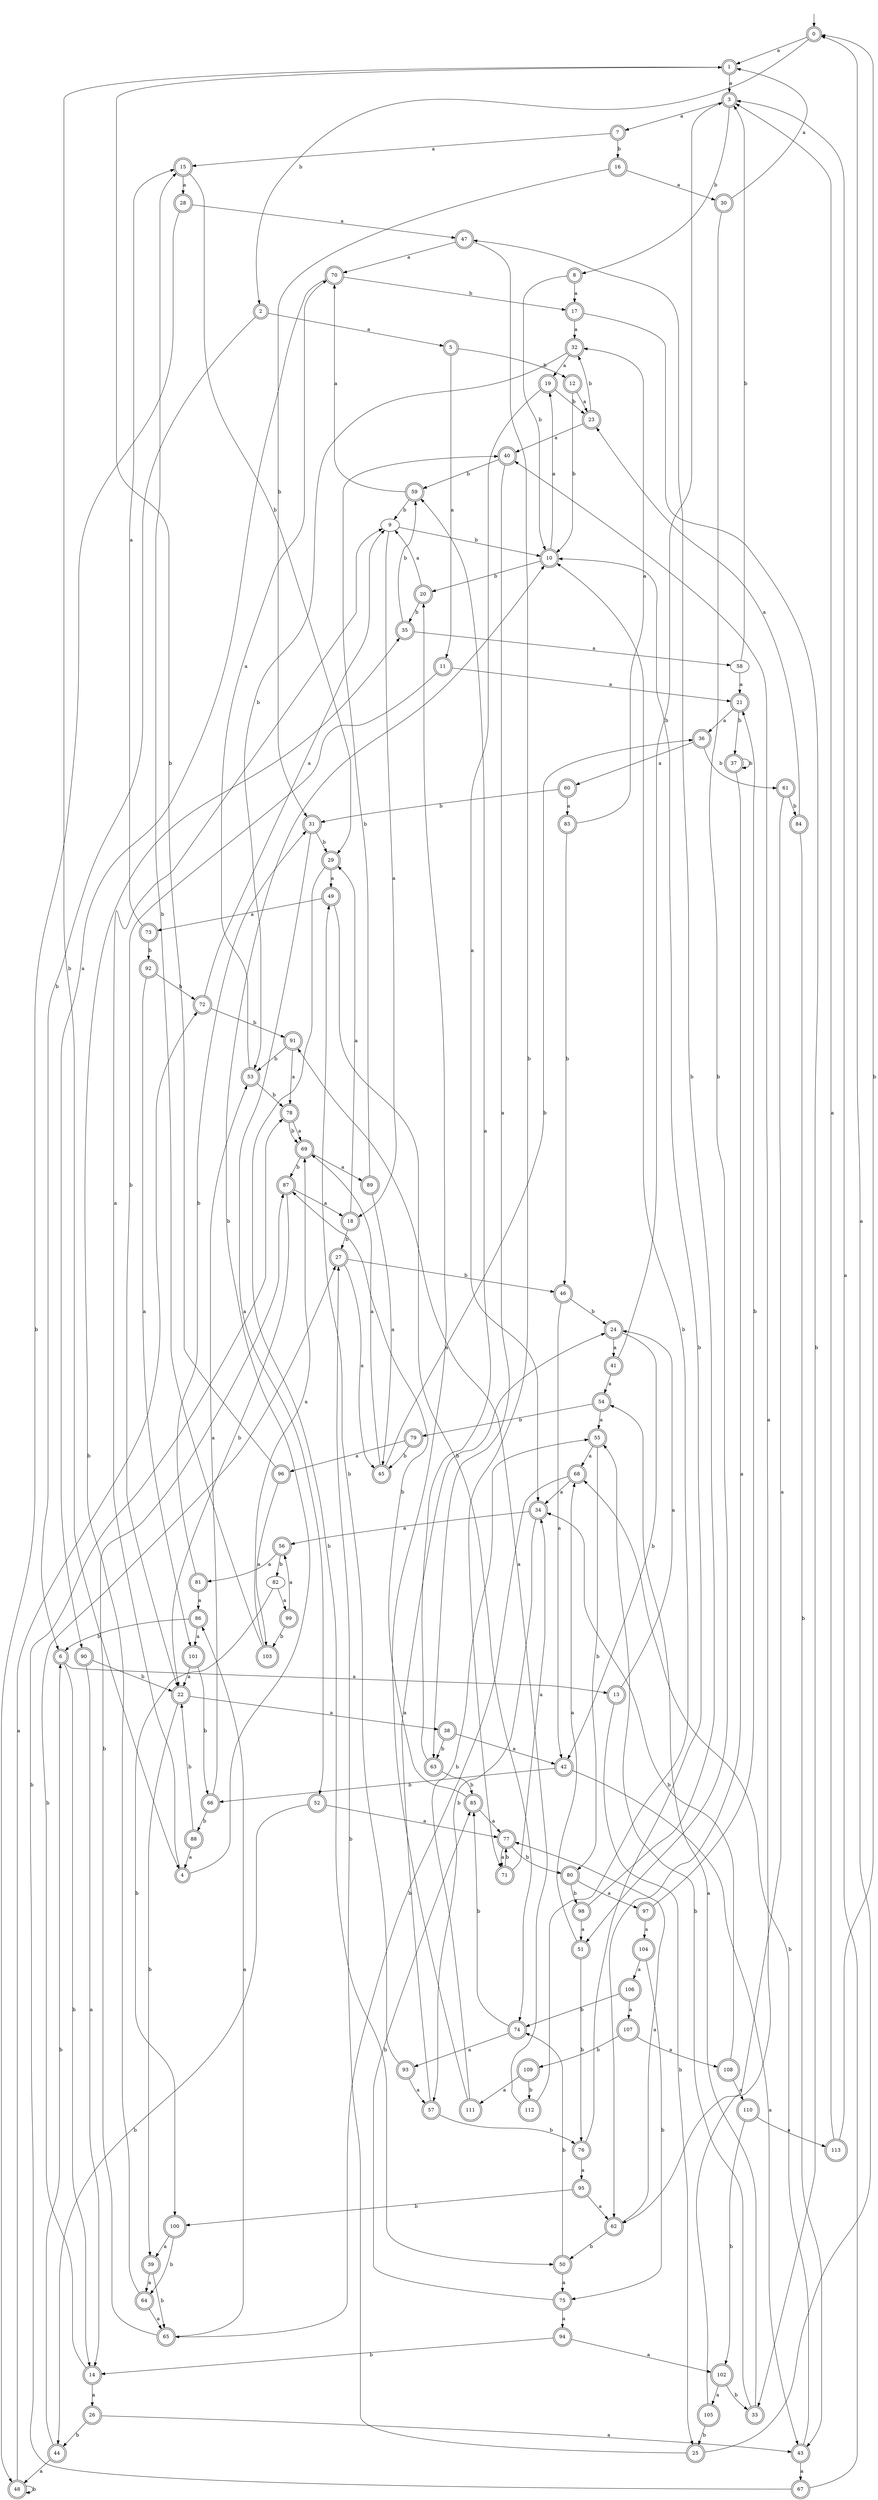 digraph RandomDFA {
  __start0 [label="", shape=none];
  __start0 -> 0 [label=""];
  0 [shape=circle] [shape=doublecircle]
  0 -> 1 [label="a"]
  0 -> 2 [label="b"]
  1 [shape=doublecircle]
  1 -> 3 [label="a"]
  1 -> 4 [label="b"]
  2 [shape=doublecircle]
  2 -> 5 [label="a"]
  2 -> 6 [label="b"]
  3 [shape=doublecircle]
  3 -> 7 [label="a"]
  3 -> 8 [label="b"]
  4 [shape=doublecircle]
  4 -> 9 [label="a"]
  4 -> 10 [label="b"]
  5 [shape=doublecircle]
  5 -> 11 [label="a"]
  5 -> 12 [label="b"]
  6 [shape=doublecircle]
  6 -> 13 [label="a"]
  6 -> 14 [label="b"]
  7 [shape=doublecircle]
  7 -> 15 [label="a"]
  7 -> 16 [label="b"]
  8 [shape=doublecircle]
  8 -> 17 [label="a"]
  8 -> 10 [label="b"]
  9
  9 -> 18 [label="a"]
  9 -> 10 [label="b"]
  10 [shape=doublecircle]
  10 -> 19 [label="a"]
  10 -> 20 [label="b"]
  11 [shape=doublecircle]
  11 -> 21 [label="a"]
  11 -> 22 [label="b"]
  12 [shape=doublecircle]
  12 -> 23 [label="a"]
  12 -> 10 [label="b"]
  13 [shape=doublecircle]
  13 -> 24 [label="a"]
  13 -> 25 [label="b"]
  14 [shape=doublecircle]
  14 -> 26 [label="a"]
  14 -> 27 [label="b"]
  15 [shape=doublecircle]
  15 -> 28 [label="a"]
  15 -> 29 [label="b"]
  16 [shape=doublecircle]
  16 -> 30 [label="a"]
  16 -> 31 [label="b"]
  17 [shape=doublecircle]
  17 -> 32 [label="a"]
  17 -> 33 [label="b"]
  18 [shape=doublecircle]
  18 -> 29 [label="a"]
  18 -> 27 [label="b"]
  19 [shape=doublecircle]
  19 -> 34 [label="a"]
  19 -> 23 [label="b"]
  20 [shape=doublecircle]
  20 -> 9 [label="a"]
  20 -> 35 [label="b"]
  21 [shape=doublecircle]
  21 -> 36 [label="a"]
  21 -> 37 [label="b"]
  22 [shape=doublecircle]
  22 -> 38 [label="a"]
  22 -> 39 [label="b"]
  23 [shape=doublecircle]
  23 -> 40 [label="a"]
  23 -> 32 [label="b"]
  24 [shape=doublecircle]
  24 -> 41 [label="a"]
  24 -> 42 [label="b"]
  25 [shape=doublecircle]
  25 -> 0 [label="a"]
  25 -> 27 [label="b"]
  26 [shape=doublecircle]
  26 -> 43 [label="a"]
  26 -> 44 [label="b"]
  27 [shape=doublecircle]
  27 -> 45 [label="a"]
  27 -> 46 [label="b"]
  28 [shape=doublecircle]
  28 -> 47 [label="a"]
  28 -> 48 [label="b"]
  29 [shape=doublecircle]
  29 -> 49 [label="a"]
  29 -> 50 [label="b"]
  30 [shape=doublecircle]
  30 -> 1 [label="a"]
  30 -> 51 [label="b"]
  31 [shape=doublecircle]
  31 -> 52 [label="a"]
  31 -> 29 [label="b"]
  32 [shape=doublecircle]
  32 -> 19 [label="a"]
  32 -> 53 [label="b"]
  33 [shape=doublecircle]
  33 -> 54 [label="a"]
  33 -> 55 [label="b"]
  34 [shape=doublecircle]
  34 -> 56 [label="a"]
  34 -> 57 [label="b"]
  35 [shape=doublecircle]
  35 -> 58 [label="a"]
  35 -> 59 [label="b"]
  36 [shape=doublecircle]
  36 -> 60 [label="a"]
  36 -> 61 [label="b"]
  37 [shape=doublecircle]
  37 -> 62 [label="a"]
  37 -> 37 [label="b"]
  38 [shape=doublecircle]
  38 -> 42 [label="a"]
  38 -> 63 [label="b"]
  39 [shape=doublecircle]
  39 -> 64 [label="a"]
  39 -> 65 [label="b"]
  40 [shape=doublecircle]
  40 -> 63 [label="a"]
  40 -> 59 [label="b"]
  41 [shape=doublecircle]
  41 -> 54 [label="a"]
  41 -> 3 [label="b"]
  42 [shape=doublecircle]
  42 -> 43 [label="a"]
  42 -> 66 [label="b"]
  43 [shape=doublecircle]
  43 -> 67 [label="a"]
  43 -> 68 [label="b"]
  44 [shape=doublecircle]
  44 -> 48 [label="a"]
  44 -> 6 [label="b"]
  45 [shape=doublecircle]
  45 -> 69 [label="a"]
  45 -> 36 [label="b"]
  46 [shape=doublecircle]
  46 -> 42 [label="a"]
  46 -> 24 [label="b"]
  47 [shape=doublecircle]
  47 -> 70 [label="a"]
  47 -> 71 [label="b"]
  48 [shape=doublecircle]
  48 -> 72 [label="a"]
  48 -> 48 [label="b"]
  49 [shape=doublecircle]
  49 -> 73 [label="a"]
  49 -> 74 [label="b"]
  50 [shape=doublecircle]
  50 -> 75 [label="a"]
  50 -> 74 [label="b"]
  51 [shape=doublecircle]
  51 -> 68 [label="a"]
  51 -> 76 [label="b"]
  52 [shape=doublecircle]
  52 -> 77 [label="a"]
  52 -> 44 [label="b"]
  53 [shape=doublecircle]
  53 -> 70 [label="a"]
  53 -> 78 [label="b"]
  54 [shape=doublecircle]
  54 -> 55 [label="a"]
  54 -> 79 [label="b"]
  55 [shape=doublecircle]
  55 -> 68 [label="a"]
  55 -> 80 [label="b"]
  56 [shape=doublecircle]
  56 -> 81 [label="a"]
  56 -> 82 [label="b"]
  57 [shape=doublecircle]
  57 -> 24 [label="a"]
  57 -> 76 [label="b"]
  58
  58 -> 21 [label="a"]
  58 -> 3 [label="b"]
  59 [shape=doublecircle]
  59 -> 70 [label="a"]
  59 -> 9 [label="b"]
  60 [shape=doublecircle]
  60 -> 83 [label="a"]
  60 -> 31 [label="b"]
  61 [shape=doublecircle]
  61 -> 62 [label="a"]
  61 -> 84 [label="b"]
  62 [shape=doublecircle]
  62 -> 77 [label="a"]
  62 -> 50 [label="b"]
  63 [shape=doublecircle]
  63 -> 59 [label="a"]
  63 -> 85 [label="b"]
  64 [shape=doublecircle]
  64 -> 65 [label="a"]
  64 -> 35 [label="b"]
  65 [shape=doublecircle]
  65 -> 86 [label="a"]
  65 -> 87 [label="b"]
  66 [shape=doublecircle]
  66 -> 53 [label="a"]
  66 -> 88 [label="b"]
  67 [shape=doublecircle]
  67 -> 3 [label="a"]
  67 -> 78 [label="b"]
  68 [shape=doublecircle]
  68 -> 34 [label="a"]
  68 -> 65 [label="b"]
  69 [shape=doublecircle]
  69 -> 89 [label="a"]
  69 -> 87 [label="b"]
  70 [shape=doublecircle]
  70 -> 90 [label="a"]
  70 -> 17 [label="b"]
  71 [shape=doublecircle]
  71 -> 34 [label="a"]
  71 -> 77 [label="b"]
  72 [shape=doublecircle]
  72 -> 9 [label="a"]
  72 -> 91 [label="b"]
  73 [shape=doublecircle]
  73 -> 15 [label="a"]
  73 -> 92 [label="b"]
  74 [shape=doublecircle]
  74 -> 93 [label="a"]
  74 -> 85 [label="b"]
  75 [shape=doublecircle]
  75 -> 94 [label="a"]
  75 -> 85 [label="b"]
  76 [shape=doublecircle]
  76 -> 95 [label="a"]
  76 -> 10 [label="b"]
  77 [shape=doublecircle]
  77 -> 71 [label="a"]
  77 -> 80 [label="b"]
  78 [shape=doublecircle]
  78 -> 69 [label="a"]
  78 -> 69 [label="b"]
  79 [shape=doublecircle]
  79 -> 96 [label="a"]
  79 -> 45 [label="b"]
  80 [shape=doublecircle]
  80 -> 97 [label="a"]
  80 -> 98 [label="b"]
  81 [shape=doublecircle]
  81 -> 86 [label="a"]
  81 -> 31 [label="b"]
  82
  82 -> 99 [label="a"]
  82 -> 100 [label="b"]
  83 [shape=doublecircle]
  83 -> 32 [label="a"]
  83 -> 46 [label="b"]
  84 [shape=doublecircle]
  84 -> 23 [label="a"]
  84 -> 43 [label="b"]
  85 [shape=doublecircle]
  85 -> 77 [label="a"]
  85 -> 87 [label="b"]
  86 [shape=doublecircle]
  86 -> 101 [label="a"]
  86 -> 6 [label="b"]
  87 [shape=doublecircle]
  87 -> 18 [label="a"]
  87 -> 22 [label="b"]
  88 [shape=doublecircle]
  88 -> 4 [label="a"]
  88 -> 22 [label="b"]
  89 [shape=doublecircle]
  89 -> 45 [label="a"]
  89 -> 40 [label="b"]
  90 [shape=doublecircle]
  90 -> 14 [label="a"]
  90 -> 22 [label="b"]
  91 [shape=doublecircle]
  91 -> 78 [label="a"]
  91 -> 53 [label="b"]
  92 [shape=doublecircle]
  92 -> 101 [label="a"]
  92 -> 72 [label="b"]
  93 [shape=doublecircle]
  93 -> 57 [label="a"]
  93 -> 49 [label="b"]
  94 [shape=doublecircle]
  94 -> 102 [label="a"]
  94 -> 14 [label="b"]
  95 [shape=doublecircle]
  95 -> 62 [label="a"]
  95 -> 100 [label="b"]
  96 [shape=doublecircle]
  96 -> 103 [label="a"]
  96 -> 1 [label="b"]
  97 [shape=doublecircle]
  97 -> 104 [label="a"]
  97 -> 21 [label="b"]
  98 [shape=doublecircle]
  98 -> 51 [label="a"]
  98 -> 47 [label="b"]
  99 [shape=doublecircle]
  99 -> 56 [label="a"]
  99 -> 103 [label="b"]
  100 [shape=doublecircle]
  100 -> 39 [label="a"]
  100 -> 64 [label="b"]
  101 [shape=doublecircle]
  101 -> 22 [label="a"]
  101 -> 66 [label="b"]
  102 [shape=doublecircle]
  102 -> 105 [label="a"]
  102 -> 33 [label="b"]
  103 [shape=doublecircle]
  103 -> 69 [label="a"]
  103 -> 15 [label="b"]
  104 [shape=doublecircle]
  104 -> 106 [label="a"]
  104 -> 75 [label="b"]
  105 [shape=doublecircle]
  105 -> 40 [label="a"]
  105 -> 25 [label="b"]
  106 [shape=doublecircle]
  106 -> 107 [label="a"]
  106 -> 74 [label="b"]
  107 [shape=doublecircle]
  107 -> 108 [label="a"]
  107 -> 109 [label="b"]
  108 [shape=doublecircle]
  108 -> 110 [label="a"]
  108 -> 34 [label="b"]
  109 [shape=doublecircle]
  109 -> 111 [label="a"]
  109 -> 112 [label="b"]
  110 [shape=doublecircle]
  110 -> 113 [label="a"]
  110 -> 102 [label="b"]
  111 [shape=doublecircle]
  111 -> 20 [label="a"]
  111 -> 55 [label="b"]
  112 [shape=doublecircle]
  112 -> 91 [label="a"]
  112 -> 10 [label="b"]
  113 [shape=doublecircle]
  113 -> 3 [label="a"]
  113 -> 0 [label="b"]
}
